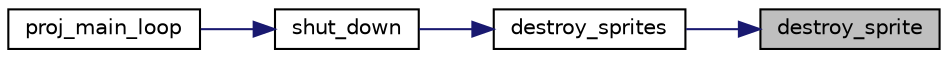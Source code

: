 digraph "destroy_sprite"
{
 // LATEX_PDF_SIZE
  edge [fontname="Helvetica",fontsize="10",labelfontname="Helvetica",labelfontsize="10"];
  node [fontname="Helvetica",fontsize="10",shape=record];
  rankdir="RL";
  Node1 [label="destroy_sprite",height=0.2,width=0.4,color="black", fillcolor="grey75", style="filled", fontcolor="black",tooltip="Destroys a sprite and frees allocated memory."];
  Node1 -> Node2 [dir="back",color="midnightblue",fontsize="10",style="solid"];
  Node2 [label="destroy_sprites",height=0.2,width=0.4,color="black", fillcolor="white", style="filled",URL="$model_8c.html#a8fdbc6c7bfca3ef4a8800a3cdc19d932",tooltip="Destroys and frees memory for all the sprites created."];
  Node2 -> Node3 [dir="back",color="midnightblue",fontsize="10",style="solid"];
  Node3 [label="shut_down",height=0.2,width=0.4,color="black", fillcolor="white", style="filled",URL="$main_8c.html#aaf4aa1a3f576a119548e3a778b3dc92e",tooltip=" "];
  Node3 -> Node4 [dir="back",color="midnightblue",fontsize="10",style="solid"];
  Node4 [label="proj_main_loop",height=0.2,width=0.4,color="black", fillcolor="white", style="filled",URL="$main_8c.html#a2a16f651eccbd248e1ad3b3b924b143b",tooltip=" "];
}
